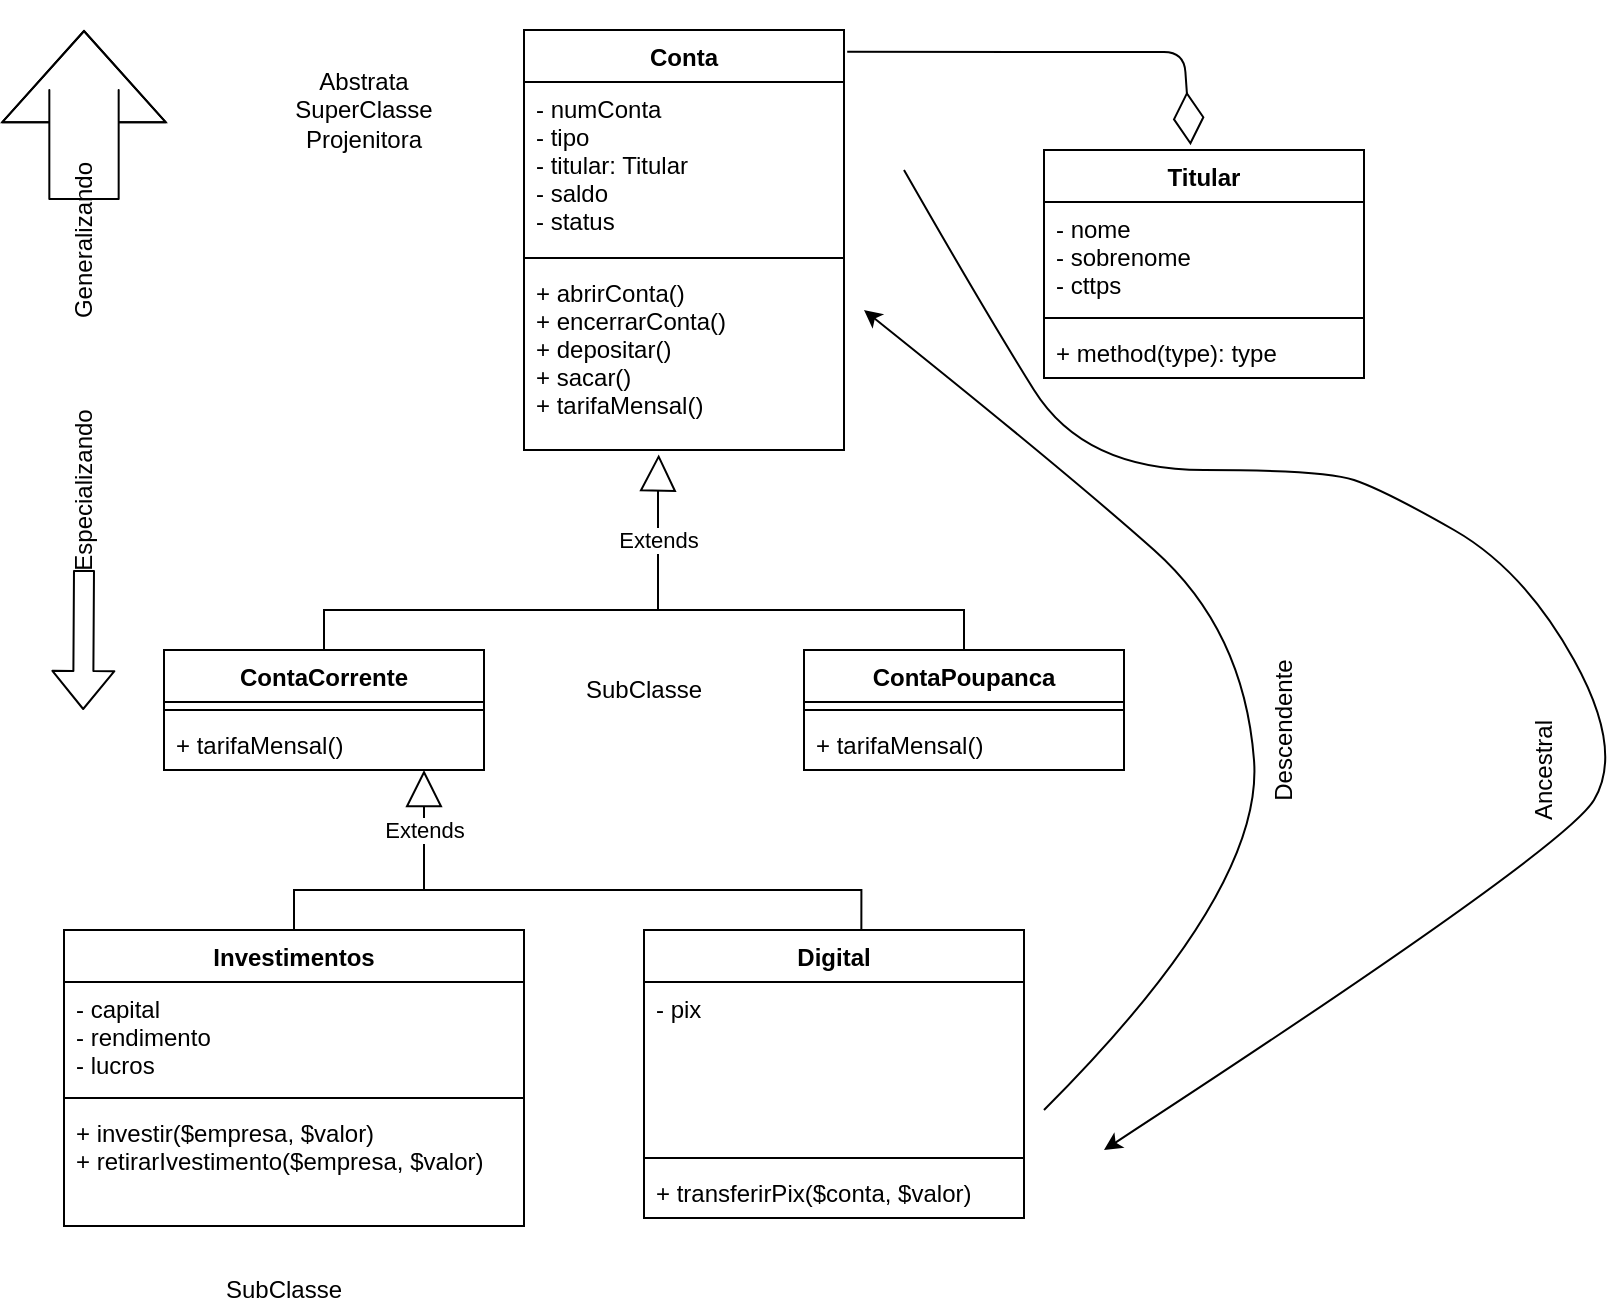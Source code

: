 <mxfile version="15.3.8" type="device"><diagram id="BG9INiYfWc8NqG6vbPAB" name="Page-1"><mxGraphModel dx="2048" dy="1861" grid="1" gridSize="10" guides="1" tooltips="1" connect="1" arrows="1" fold="1" page="1" pageScale="1" pageWidth="827" pageHeight="1169" math="0" shadow="0"><root><mxCell id="0"/><mxCell id="1" parent="0"/><mxCell id="CPdnF2235RLwLwQqjwHH-1" value="Conta" style="swimlane;fontStyle=1;align=center;verticalAlign=top;childLayout=stackLayout;horizontal=1;startSize=26;horizontalStack=0;resizeParent=1;resizeParentMax=0;resizeLast=0;collapsible=1;marginBottom=0;" parent="1" vertex="1"><mxGeometry x="260" y="10" width="160" height="210" as="geometry"/></mxCell><mxCell id="CPdnF2235RLwLwQqjwHH-2" value="- numConta&#10;- tipo &#10;- titular: Titular&#10;- saldo&#10;- status" style="text;strokeColor=none;fillColor=none;align=left;verticalAlign=top;spacingLeft=4;spacingRight=4;overflow=hidden;rotatable=0;points=[[0,0.5],[1,0.5]];portConstraint=eastwest;" parent="CPdnF2235RLwLwQqjwHH-1" vertex="1"><mxGeometry y="26" width="160" height="84" as="geometry"/></mxCell><mxCell id="CPdnF2235RLwLwQqjwHH-3" value="" style="line;strokeWidth=1;fillColor=none;align=left;verticalAlign=middle;spacingTop=-1;spacingLeft=3;spacingRight=3;rotatable=0;labelPosition=right;points=[];portConstraint=eastwest;" parent="CPdnF2235RLwLwQqjwHH-1" vertex="1"><mxGeometry y="110" width="160" height="8" as="geometry"/></mxCell><mxCell id="CPdnF2235RLwLwQqjwHH-4" value="+ abrirConta()&#10;+ encerrarConta()&#10;+ depositar()&#10;+ sacar()&#10;+ tarifaMensal()&#10;" style="text;strokeColor=none;fillColor=none;align=left;verticalAlign=top;spacingLeft=4;spacingRight=4;overflow=hidden;rotatable=0;points=[[0,0.5],[1,0.5]];portConstraint=eastwest;" parent="CPdnF2235RLwLwQqjwHH-1" vertex="1"><mxGeometry y="118" width="160" height="92" as="geometry"/></mxCell><mxCell id="CPdnF2235RLwLwQqjwHH-18" style="edgeStyle=orthogonalEdgeStyle;rounded=0;orthogonalLoop=1;jettySize=auto;html=1;entryX=0.5;entryY=0;entryDx=0;entryDy=0;endArrow=none;endFill=0;" parent="1" source="CPdnF2235RLwLwQqjwHH-10" target="CPdnF2235RLwLwQqjwHH-14" edge="1"><mxGeometry relative="1" as="geometry"><Array as="points"><mxPoint x="160" y="299.97"/><mxPoint x="480" y="299.97"/></Array></mxGeometry></mxCell><mxCell id="CPdnF2235RLwLwQqjwHH-10" value="ContaCorrente" style="swimlane;fontStyle=1;align=center;verticalAlign=top;childLayout=stackLayout;horizontal=1;startSize=26;horizontalStack=0;resizeParent=1;resizeParentMax=0;resizeLast=0;collapsible=1;marginBottom=0;" parent="1" vertex="1"><mxGeometry x="80" y="319.97" width="160" height="60" as="geometry"/></mxCell><mxCell id="CPdnF2235RLwLwQqjwHH-12" value="" style="line;strokeWidth=1;fillColor=none;align=left;verticalAlign=middle;spacingTop=-1;spacingLeft=3;spacingRight=3;rotatable=0;labelPosition=right;points=[];portConstraint=eastwest;" parent="CPdnF2235RLwLwQqjwHH-10" vertex="1"><mxGeometry y="26" width="160" height="8" as="geometry"/></mxCell><mxCell id="CPdnF2235RLwLwQqjwHH-13" value="+ tarifaMensal()" style="text;strokeColor=none;fillColor=none;align=left;verticalAlign=top;spacingLeft=4;spacingRight=4;overflow=hidden;rotatable=0;points=[[0,0.5],[1,0.5]];portConstraint=eastwest;" parent="CPdnF2235RLwLwQqjwHH-10" vertex="1"><mxGeometry y="34" width="160" height="26" as="geometry"/></mxCell><mxCell id="CPdnF2235RLwLwQqjwHH-14" value="ContaPoupanca" style="swimlane;fontStyle=1;align=center;verticalAlign=top;childLayout=stackLayout;horizontal=1;startSize=26;horizontalStack=0;resizeParent=1;resizeParentMax=0;resizeLast=0;collapsible=1;marginBottom=0;" parent="1" vertex="1"><mxGeometry x="400" y="319.97" width="160" height="60" as="geometry"/></mxCell><mxCell id="CPdnF2235RLwLwQqjwHH-16" value="" style="line;strokeWidth=1;fillColor=none;align=left;verticalAlign=middle;spacingTop=-1;spacingLeft=3;spacingRight=3;rotatable=0;labelPosition=right;points=[];portConstraint=eastwest;" parent="CPdnF2235RLwLwQqjwHH-14" vertex="1"><mxGeometry y="26" width="160" height="8" as="geometry"/></mxCell><mxCell id="CPdnF2235RLwLwQqjwHH-17" value="+ tarifaMensal()" style="text;strokeColor=none;fillColor=none;align=left;verticalAlign=top;spacingLeft=4;spacingRight=4;overflow=hidden;rotatable=0;points=[[0,0.5],[1,0.5]];portConstraint=eastwest;" parent="CPdnF2235RLwLwQqjwHH-14" vertex="1"><mxGeometry y="34" width="160" height="26" as="geometry"/></mxCell><mxCell id="CPdnF2235RLwLwQqjwHH-19" value="Extends" style="endArrow=block;endSize=16;endFill=0;html=1;rounded=0;edgeStyle=orthogonalEdgeStyle;entryX=0.421;entryY=1.024;entryDx=0;entryDy=0;entryPerimeter=0;" parent="1" target="CPdnF2235RLwLwQqjwHH-4" edge="1"><mxGeometry width="160" relative="1" as="geometry"><mxPoint x="320" y="300" as="sourcePoint"/><mxPoint x="400" y="200" as="targetPoint"/><Array as="points"><mxPoint x="327" y="300"/><mxPoint x="327" y="240"/></Array></mxGeometry></mxCell><mxCell id="3CEGjO8kwID3dnkysyDo-1" value="Titular" style="swimlane;fontStyle=1;align=center;verticalAlign=top;childLayout=stackLayout;horizontal=1;startSize=26;horizontalStack=0;resizeParent=1;resizeParentMax=0;resizeLast=0;collapsible=1;marginBottom=0;" vertex="1" parent="1"><mxGeometry x="520" y="70" width="160" height="114" as="geometry"/></mxCell><mxCell id="3CEGjO8kwID3dnkysyDo-2" value="- nome&#10;- sobrenome&#10;- cttps" style="text;strokeColor=none;fillColor=none;align=left;verticalAlign=top;spacingLeft=4;spacingRight=4;overflow=hidden;rotatable=0;points=[[0,0.5],[1,0.5]];portConstraint=eastwest;" vertex="1" parent="3CEGjO8kwID3dnkysyDo-1"><mxGeometry y="26" width="160" height="54" as="geometry"/></mxCell><mxCell id="3CEGjO8kwID3dnkysyDo-3" value="" style="line;strokeWidth=1;fillColor=none;align=left;verticalAlign=middle;spacingTop=-1;spacingLeft=3;spacingRight=3;rotatable=0;labelPosition=right;points=[];portConstraint=eastwest;" vertex="1" parent="3CEGjO8kwID3dnkysyDo-1"><mxGeometry y="80" width="160" height="8" as="geometry"/></mxCell><mxCell id="3CEGjO8kwID3dnkysyDo-4" value="+ method(type): type" style="text;strokeColor=none;fillColor=none;align=left;verticalAlign=top;spacingLeft=4;spacingRight=4;overflow=hidden;rotatable=0;points=[[0,0.5],[1,0.5]];portConstraint=eastwest;" vertex="1" parent="3CEGjO8kwID3dnkysyDo-1"><mxGeometry y="88" width="160" height="26" as="geometry"/></mxCell><mxCell id="3CEGjO8kwID3dnkysyDo-5" value="" style="endArrow=diamondThin;endFill=0;endSize=24;html=1;exitX=1.01;exitY=0.052;exitDx=0;exitDy=0;exitPerimeter=0;entryX=0.458;entryY=-0.021;entryDx=0;entryDy=0;entryPerimeter=0;" edge="1" parent="1" source="CPdnF2235RLwLwQqjwHH-1" target="3CEGjO8kwID3dnkysyDo-1"><mxGeometry width="160" relative="1" as="geometry"><mxPoint x="440" y="20" as="sourcePoint"/><mxPoint x="600" y="60" as="targetPoint"/><Array as="points"><mxPoint x="590" y="21"/></Array></mxGeometry></mxCell><mxCell id="3CEGjO8kwID3dnkysyDo-24" style="edgeStyle=orthogonalEdgeStyle;rounded=0;orthogonalLoop=1;jettySize=auto;html=1;entryX=0.572;entryY=0.005;entryDx=0;entryDy=0;entryPerimeter=0;endArrow=none;endFill=0;" edge="1" parent="1" source="3CEGjO8kwID3dnkysyDo-6" target="3CEGjO8kwID3dnkysyDo-20"><mxGeometry relative="1" as="geometry"><Array as="points"><mxPoint x="145" y="440"/><mxPoint x="429" y="440"/></Array></mxGeometry></mxCell><mxCell id="3CEGjO8kwID3dnkysyDo-6" value="Investimentos" style="swimlane;fontStyle=1;align=center;verticalAlign=top;childLayout=stackLayout;horizontal=1;startSize=26;horizontalStack=0;resizeParent=1;resizeParentMax=0;resizeLast=0;collapsible=1;marginBottom=0;" vertex="1" parent="1"><mxGeometry x="30" y="460" width="230" height="148" as="geometry"/></mxCell><mxCell id="3CEGjO8kwID3dnkysyDo-7" value="- capital&#10;- rendimento&#10;- lucros" style="text;strokeColor=none;fillColor=none;align=left;verticalAlign=top;spacingLeft=4;spacingRight=4;overflow=hidden;rotatable=0;points=[[0,0.5],[1,0.5]];portConstraint=eastwest;" vertex="1" parent="3CEGjO8kwID3dnkysyDo-6"><mxGeometry y="26" width="230" height="54" as="geometry"/></mxCell><mxCell id="3CEGjO8kwID3dnkysyDo-8" value="" style="line;strokeWidth=1;fillColor=none;align=left;verticalAlign=middle;spacingTop=-1;spacingLeft=3;spacingRight=3;rotatable=0;labelPosition=right;points=[];portConstraint=eastwest;" vertex="1" parent="3CEGjO8kwID3dnkysyDo-6"><mxGeometry y="80" width="230" height="8" as="geometry"/></mxCell><mxCell id="3CEGjO8kwID3dnkysyDo-9" value="+ investir($empresa, $valor)&#10;+ retirarIvestimento($empresa, $valor)&#10;&#10;" style="text;strokeColor=none;fillColor=none;align=left;verticalAlign=top;spacingLeft=4;spacingRight=4;overflow=hidden;rotatable=0;points=[[0,0.5],[1,0.5]];portConstraint=eastwest;" vertex="1" parent="3CEGjO8kwID3dnkysyDo-6"><mxGeometry y="88" width="230" height="60" as="geometry"/></mxCell><mxCell id="3CEGjO8kwID3dnkysyDo-12" value="Abstrata&lt;br&gt;SuperClasse&lt;br&gt;Projenitora" style="text;html=1;strokeColor=none;fillColor=none;align=center;verticalAlign=middle;whiteSpace=wrap;rounded=0;" vertex="1" parent="1"><mxGeometry x="130" y="20" width="100" height="60" as="geometry"/></mxCell><mxCell id="3CEGjO8kwID3dnkysyDo-13" value="SubClasse" style="text;html=1;strokeColor=none;fillColor=none;align=center;verticalAlign=middle;whiteSpace=wrap;rounded=0;" vertex="1" parent="1"><mxGeometry x="270" y="330" width="100" height="20" as="geometry"/></mxCell><mxCell id="3CEGjO8kwID3dnkysyDo-15" value="Generalizando&lt;br&gt;" style="text;html=1;strokeColor=none;fillColor=none;align=center;verticalAlign=middle;whiteSpace=wrap;rounded=0;rotation=-90;" vertex="1" parent="1"><mxGeometry x="20" y="105" width="40" height="20" as="geometry"/></mxCell><mxCell id="3CEGjO8kwID3dnkysyDo-16" value="" style="shape=flexArrow;endArrow=classic;html=1;endWidth=46;endSize=14.863;width=34.667;" edge="1" parent="1" source="3CEGjO8kwID3dnkysyDo-15"><mxGeometry width="50" height="50" relative="1" as="geometry"><mxPoint x="40" y="80" as="sourcePoint"/><mxPoint x="40" y="10" as="targetPoint"/><Array as="points"><mxPoint x="40" y="40"/></Array></mxGeometry></mxCell><mxCell id="3CEGjO8kwID3dnkysyDo-18" value="Especializando" style="text;html=1;strokeColor=none;fillColor=none;align=center;verticalAlign=middle;whiteSpace=wrap;rounded=0;rotation=-90;" vertex="1" parent="1"><mxGeometry x="20.0" y="230" width="40" height="20" as="geometry"/></mxCell><mxCell id="3CEGjO8kwID3dnkysyDo-19" value="" style="shape=flexArrow;endArrow=classic;html=1;" edge="1" parent="1"><mxGeometry width="50" height="50" relative="1" as="geometry"><mxPoint x="40" y="280" as="sourcePoint"/><mxPoint x="39.58" y="350" as="targetPoint"/></mxGeometry></mxCell><mxCell id="3CEGjO8kwID3dnkysyDo-20" value="Digital" style="swimlane;fontStyle=1;align=center;verticalAlign=top;childLayout=stackLayout;horizontal=1;startSize=26;horizontalStack=0;resizeParent=1;resizeParentMax=0;resizeLast=0;collapsible=1;marginBottom=0;" vertex="1" parent="1"><mxGeometry x="320" y="460" width="190" height="144" as="geometry"/></mxCell><mxCell id="3CEGjO8kwID3dnkysyDo-21" value="- pix" style="text;strokeColor=none;fillColor=none;align=left;verticalAlign=top;spacingLeft=4;spacingRight=4;overflow=hidden;rotatable=0;points=[[0,0.5],[1,0.5]];portConstraint=eastwest;" vertex="1" parent="3CEGjO8kwID3dnkysyDo-20"><mxGeometry y="26" width="190" height="84" as="geometry"/></mxCell><mxCell id="3CEGjO8kwID3dnkysyDo-22" value="" style="line;strokeWidth=1;fillColor=none;align=left;verticalAlign=middle;spacingTop=-1;spacingLeft=3;spacingRight=3;rotatable=0;labelPosition=right;points=[];portConstraint=eastwest;" vertex="1" parent="3CEGjO8kwID3dnkysyDo-20"><mxGeometry y="110" width="190" height="8" as="geometry"/></mxCell><mxCell id="3CEGjO8kwID3dnkysyDo-23" value="+ transferirPix($conta, $valor)" style="text;strokeColor=none;fillColor=none;align=left;verticalAlign=top;spacingLeft=4;spacingRight=4;overflow=hidden;rotatable=0;points=[[0,0.5],[1,0.5]];portConstraint=eastwest;" vertex="1" parent="3CEGjO8kwID3dnkysyDo-20"><mxGeometry y="118" width="190" height="26" as="geometry"/></mxCell><mxCell id="3CEGjO8kwID3dnkysyDo-25" value="Extends" style="endArrow=block;endSize=16;endFill=0;html=1;" edge="1" parent="1"><mxGeometry width="160" relative="1" as="geometry"><mxPoint x="210" y="440" as="sourcePoint"/><mxPoint x="210" y="380" as="targetPoint"/></mxGeometry></mxCell><mxCell id="3CEGjO8kwID3dnkysyDo-27" value="" style="curved=1;endArrow=classic;html=1;" edge="1" parent="1"><mxGeometry width="50" height="50" relative="1" as="geometry"><mxPoint x="520" y="550" as="sourcePoint"/><mxPoint x="430" y="150" as="targetPoint"/><Array as="points"><mxPoint x="630" y="440"/><mxPoint x="620" y="310"/><mxPoint x="530" y="230"/></Array></mxGeometry></mxCell><mxCell id="3CEGjO8kwID3dnkysyDo-29" value="Ancestral&lt;br&gt;" style="text;html=1;strokeColor=none;fillColor=none;align=center;verticalAlign=middle;whiteSpace=wrap;rounded=0;rotation=-90;" vertex="1" parent="1"><mxGeometry x="750" y="370" width="40" height="20" as="geometry"/></mxCell><mxCell id="3CEGjO8kwID3dnkysyDo-30" value="" style="curved=1;endArrow=classic;html=1;" edge="1" parent="1"><mxGeometry width="50" height="50" relative="1" as="geometry"><mxPoint x="450" y="80" as="sourcePoint"/><mxPoint x="550" y="570" as="targetPoint"/><Array as="points"><mxPoint x="490" y="150"/><mxPoint x="540" y="230"/><mxPoint x="660" y="230"/><mxPoint x="690" y="240"/><mxPoint x="760" y="280"/><mxPoint x="810" y="370"/><mxPoint x="780" y="420"/></Array></mxGeometry></mxCell><mxCell id="3CEGjO8kwID3dnkysyDo-31" value="Descendente&lt;br&gt;" style="text;html=1;strokeColor=none;fillColor=none;align=center;verticalAlign=middle;whiteSpace=wrap;rounded=0;rotation=-90;" vertex="1" parent="1"><mxGeometry x="620" y="350" width="40" height="20" as="geometry"/></mxCell><mxCell id="3CEGjO8kwID3dnkysyDo-32" value="SubClasse" style="text;html=1;strokeColor=none;fillColor=none;align=center;verticalAlign=middle;whiteSpace=wrap;rounded=0;" vertex="1" parent="1"><mxGeometry x="90" y="630" width="100" height="20" as="geometry"/></mxCell></root></mxGraphModel></diagram></mxfile>